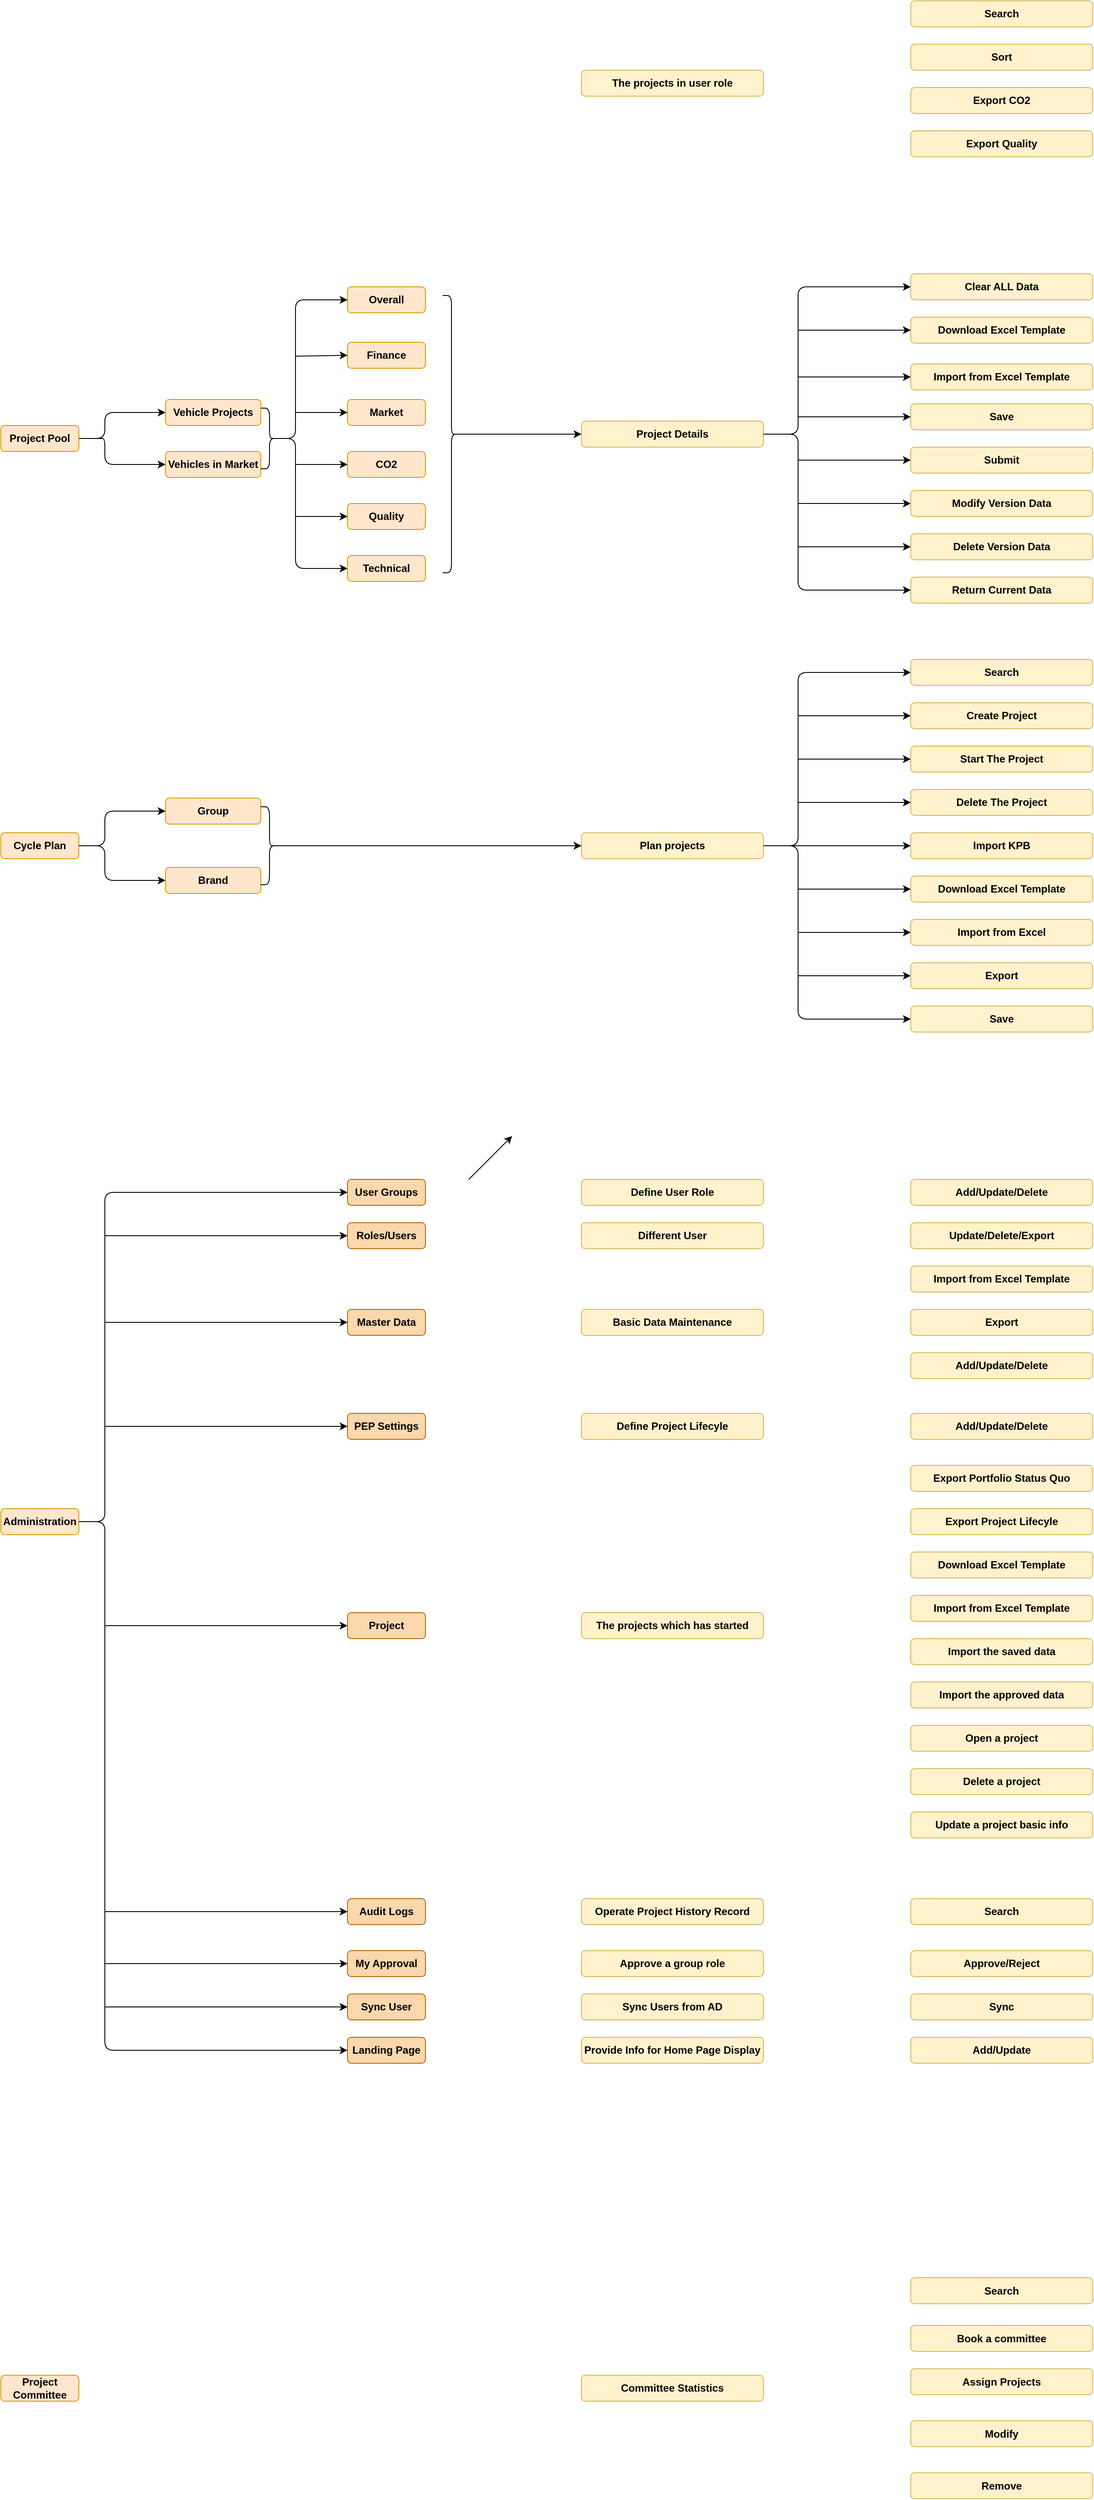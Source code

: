<mxfile version="13.6.6" type="github">
  <diagram id="n2Vf3eqKdyxLM4GQyHRS" name="Page-1">
    <mxGraphModel dx="1422" dy="741" grid="1" gridSize="10" guides="1" tooltips="1" connect="1" arrows="1" fold="1" page="1" pageScale="1" pageWidth="4681" pageHeight="3300" math="0" shadow="0">
      <root>
        <mxCell id="0" />
        <mxCell id="1" parent="0" />
        <mxCell id="k5MXxjJfHEkBRCnErAjd-1" value="Project Pool" style="rounded=1;whiteSpace=wrap;html=1;fillColor=#ffe6cc;strokeColor=#d79b00;fontStyle=1" vertex="1" parent="1">
          <mxGeometry x="40" y="820" width="90" height="30" as="geometry" />
        </mxCell>
        <mxCell id="k5MXxjJfHEkBRCnErAjd-2" value="Vehicle Projects" style="rounded=1;whiteSpace=wrap;html=1;fillColor=#ffe6cc;strokeColor=#d79b00;fontStyle=1" vertex="1" parent="1">
          <mxGeometry x="230" y="790" width="110" height="30" as="geometry" />
        </mxCell>
        <mxCell id="k5MXxjJfHEkBRCnErAjd-3" value="Vehicles in Market" style="rounded=1;whiteSpace=wrap;html=1;fillColor=#ffe6cc;strokeColor=#d79b00;fontStyle=1" vertex="1" parent="1">
          <mxGeometry x="230" y="850" width="110" height="30" as="geometry" />
        </mxCell>
        <mxCell id="k5MXxjJfHEkBRCnErAjd-5" value="Overall" style="rounded=1;whiteSpace=wrap;html=1;fillColor=#ffe6cc;strokeColor=#d79b00;fontStyle=1" vertex="1" parent="1">
          <mxGeometry x="440" y="660" width="90" height="30" as="geometry" />
        </mxCell>
        <mxCell id="k5MXxjJfHEkBRCnErAjd-6" value="CO2" style="rounded=1;whiteSpace=wrap;html=1;fillColor=#ffe6cc;strokeColor=#d79b00;fontStyle=1" vertex="1" parent="1">
          <mxGeometry x="440" y="850" width="90" height="30" as="geometry" />
        </mxCell>
        <mxCell id="k5MXxjJfHEkBRCnErAjd-7" value="Market" style="rounded=1;whiteSpace=wrap;html=1;fillColor=#ffe6cc;strokeColor=#d79b00;fontStyle=1" vertex="1" parent="1">
          <mxGeometry x="440" y="790" width="90" height="30" as="geometry" />
        </mxCell>
        <mxCell id="k5MXxjJfHEkBRCnErAjd-8" value="Finance" style="rounded=1;whiteSpace=wrap;html=1;fillColor=#ffe6cc;strokeColor=#d79b00;fontStyle=1" vertex="1" parent="1">
          <mxGeometry x="440" y="724" width="90" height="30" as="geometry" />
        </mxCell>
        <mxCell id="k5MXxjJfHEkBRCnErAjd-9" value="Quality" style="rounded=1;whiteSpace=wrap;html=1;fillColor=#ffe6cc;strokeColor=#d79b00;fontStyle=1" vertex="1" parent="1">
          <mxGeometry x="440" y="910" width="90" height="30" as="geometry" />
        </mxCell>
        <mxCell id="k5MXxjJfHEkBRCnErAjd-10" value="Technical" style="rounded=1;whiteSpace=wrap;html=1;fillColor=#ffe6cc;strokeColor=#d79b00;fontStyle=1" vertex="1" parent="1">
          <mxGeometry x="440" y="970" width="90" height="30" as="geometry" />
        </mxCell>
        <mxCell id="k5MXxjJfHEkBRCnErAjd-12" value="" style="endArrow=classic;html=1;exitX=1;exitY=0.5;exitDx=0;exitDy=0;entryX=0;entryY=0.5;entryDx=0;entryDy=0;fontStyle=1" edge="1" parent="1" source="k5MXxjJfHEkBRCnErAjd-1" target="k5MXxjJfHEkBRCnErAjd-3">
          <mxGeometry width="50" height="50" relative="1" as="geometry">
            <mxPoint x="130" y="870" as="sourcePoint" />
            <mxPoint x="180" y="820" as="targetPoint" />
            <Array as="points">
              <mxPoint x="150" y="835" />
              <mxPoint x="160" y="835" />
              <mxPoint x="160" y="865" />
            </Array>
          </mxGeometry>
        </mxCell>
        <mxCell id="k5MXxjJfHEkBRCnErAjd-13" value="" style="endArrow=classic;html=1;exitX=1;exitY=0.5;exitDx=0;exitDy=0;entryX=0;entryY=0.5;entryDx=0;entryDy=0;fontStyle=1" edge="1" parent="1" source="k5MXxjJfHEkBRCnErAjd-1" target="k5MXxjJfHEkBRCnErAjd-2">
          <mxGeometry width="50" height="50" relative="1" as="geometry">
            <mxPoint x="560" y="770" as="sourcePoint" />
            <mxPoint x="610" y="720" as="targetPoint" />
            <Array as="points">
              <mxPoint x="160" y="835" />
              <mxPoint x="160" y="805" />
            </Array>
          </mxGeometry>
        </mxCell>
        <mxCell id="k5MXxjJfHEkBRCnErAjd-14" value="" style="shape=curlyBracket;whiteSpace=wrap;html=1;rounded=1;direction=west;size=0.5;fontStyle=1" vertex="1" parent="1">
          <mxGeometry x="340" y="800" width="20" height="70" as="geometry" />
        </mxCell>
        <mxCell id="k5MXxjJfHEkBRCnErAjd-15" value="" style="endArrow=classic;html=1;exitX=0.1;exitY=0.5;exitDx=0;exitDy=0;exitPerimeter=0;entryX=0;entryY=0.5;entryDx=0;entryDy=0;fontStyle=1" edge="1" parent="1" source="k5MXxjJfHEkBRCnErAjd-14" target="k5MXxjJfHEkBRCnErAjd-5">
          <mxGeometry width="50" height="50" relative="1" as="geometry">
            <mxPoint x="560" y="770" as="sourcePoint" />
            <mxPoint x="610" y="720" as="targetPoint" />
            <Array as="points">
              <mxPoint x="380" y="835" />
              <mxPoint x="380" y="675" />
            </Array>
          </mxGeometry>
        </mxCell>
        <mxCell id="k5MXxjJfHEkBRCnErAjd-16" value="" style="endArrow=classic;html=1;exitX=0.1;exitY=0.5;exitDx=0;exitDy=0;exitPerimeter=0;entryX=0;entryY=0.5;entryDx=0;entryDy=0;fontStyle=1" edge="1" parent="1" source="k5MXxjJfHEkBRCnErAjd-14" target="k5MXxjJfHEkBRCnErAjd-10">
          <mxGeometry width="50" height="50" relative="1" as="geometry">
            <mxPoint x="560" y="770" as="sourcePoint" />
            <mxPoint x="610" y="720" as="targetPoint" />
            <Array as="points">
              <mxPoint x="380" y="835" />
              <mxPoint x="380" y="985" />
            </Array>
          </mxGeometry>
        </mxCell>
        <mxCell id="k5MXxjJfHEkBRCnErAjd-17" value="" style="endArrow=classic;html=1;entryX=0;entryY=0.5;entryDx=0;entryDy=0;fontStyle=1" edge="1" parent="1" target="k5MXxjJfHEkBRCnErAjd-8">
          <mxGeometry width="50" height="50" relative="1" as="geometry">
            <mxPoint x="380" y="740" as="sourcePoint" />
            <mxPoint x="610" y="720" as="targetPoint" />
          </mxGeometry>
        </mxCell>
        <mxCell id="k5MXxjJfHEkBRCnErAjd-18" value="" style="endArrow=classic;html=1;entryX=0;entryY=0.5;entryDx=0;entryDy=0;fontStyle=1" edge="1" parent="1" target="k5MXxjJfHEkBRCnErAjd-7">
          <mxGeometry width="50" height="50" relative="1" as="geometry">
            <mxPoint x="380" y="805" as="sourcePoint" />
            <mxPoint x="610" y="720" as="targetPoint" />
          </mxGeometry>
        </mxCell>
        <mxCell id="k5MXxjJfHEkBRCnErAjd-19" value="" style="endArrow=classic;html=1;entryX=0;entryY=0.5;entryDx=0;entryDy=0;fontStyle=1" edge="1" parent="1" target="k5MXxjJfHEkBRCnErAjd-6">
          <mxGeometry width="50" height="50" relative="1" as="geometry">
            <mxPoint x="380" y="865" as="sourcePoint" />
            <mxPoint x="610" y="720" as="targetPoint" />
          </mxGeometry>
        </mxCell>
        <mxCell id="k5MXxjJfHEkBRCnErAjd-20" value="" style="endArrow=classic;html=1;entryX=0;entryY=0.5;entryDx=0;entryDy=0;fontStyle=1" edge="1" parent="1" target="k5MXxjJfHEkBRCnErAjd-9">
          <mxGeometry width="50" height="50" relative="1" as="geometry">
            <mxPoint x="380" y="925" as="sourcePoint" />
            <mxPoint x="610" y="720" as="targetPoint" />
          </mxGeometry>
        </mxCell>
        <mxCell id="k5MXxjJfHEkBRCnErAjd-21" value="" style="shape=curlyBracket;whiteSpace=wrap;html=1;rounded=1;direction=west;size=0.5;fontStyle=1" vertex="1" parent="1">
          <mxGeometry x="550" y="670" width="20" height="320" as="geometry" />
        </mxCell>
        <mxCell id="k5MXxjJfHEkBRCnErAjd-25" value="User Groups" style="rounded=1;whiteSpace=wrap;html=1;fillColor=#fad7ac;strokeColor=#b46504;fontStyle=1" vertex="1" parent="1">
          <mxGeometry x="440" y="1690" width="90" height="30" as="geometry" />
        </mxCell>
        <mxCell id="k5MXxjJfHEkBRCnErAjd-26" value="Roles/Users" style="rounded=1;whiteSpace=wrap;html=1;fillColor=#fad7ac;strokeColor=#b46504;fontStyle=1" vertex="1" parent="1">
          <mxGeometry x="440" y="1740" width="90" height="30" as="geometry" />
        </mxCell>
        <mxCell id="k5MXxjJfHEkBRCnErAjd-27" value="Master Data " style="rounded=1;whiteSpace=wrap;html=1;fillColor=#fad7ac;strokeColor=#b46504;fontStyle=1" vertex="1" parent="1">
          <mxGeometry x="440" y="1840" width="90" height="30" as="geometry" />
        </mxCell>
        <mxCell id="k5MXxjJfHEkBRCnErAjd-28" value="PEP Settings" style="rounded=1;whiteSpace=wrap;html=1;fillColor=#fad7ac;strokeColor=#b46504;fontStyle=1" vertex="1" parent="1">
          <mxGeometry x="440" y="1960" width="90" height="30" as="geometry" />
        </mxCell>
        <mxCell id="k5MXxjJfHEkBRCnErAjd-29" value="My Approval" style="rounded=1;whiteSpace=wrap;html=1;fillColor=#fad7ac;strokeColor=#b46504;fontStyle=1" vertex="1" parent="1">
          <mxGeometry x="440" y="2580" width="90" height="30" as="geometry" />
        </mxCell>
        <mxCell id="k5MXxjJfHEkBRCnErAjd-31" value="Audit Logs" style="rounded=1;whiteSpace=wrap;html=1;fillColor=#fad7ac;strokeColor=#b46504;fontStyle=1" vertex="1" parent="1">
          <mxGeometry x="440" y="2520" width="90" height="30" as="geometry" />
        </mxCell>
        <mxCell id="k5MXxjJfHEkBRCnErAjd-32" value="Sync User" style="rounded=1;whiteSpace=wrap;html=1;fillColor=#fad7ac;strokeColor=#b46504;fontStyle=1" vertex="1" parent="1">
          <mxGeometry x="440" y="2630" width="90" height="30" as="geometry" />
        </mxCell>
        <mxCell id="k5MXxjJfHEkBRCnErAjd-33" value="Landing Page" style="rounded=1;whiteSpace=wrap;html=1;fillColor=#fad7ac;strokeColor=#b46504;fontStyle=1" vertex="1" parent="1">
          <mxGeometry x="440" y="2680" width="90" height="30" as="geometry" />
        </mxCell>
        <mxCell id="k5MXxjJfHEkBRCnErAjd-43" value="Administration" style="rounded=1;whiteSpace=wrap;html=1;fillColor=#ffe6cc;strokeColor=#d79b00;fontStyle=1" vertex="1" parent="1">
          <mxGeometry x="40" y="2070" width="90" height="30" as="geometry" />
        </mxCell>
        <mxCell id="k5MXxjJfHEkBRCnErAjd-44" value="Cycle Plan" style="rounded=1;whiteSpace=wrap;html=1;fillColor=#ffe6cc;strokeColor=#d79b00;fontStyle=1" vertex="1" parent="1">
          <mxGeometry x="40" y="1290" width="90" height="30" as="geometry" />
        </mxCell>
        <mxCell id="k5MXxjJfHEkBRCnErAjd-45" value="Group" style="rounded=1;whiteSpace=wrap;html=1;fillColor=#ffe6cc;strokeColor=#d79b00;fontStyle=1" vertex="1" parent="1">
          <mxGeometry x="230" y="1250" width="110" height="30" as="geometry" />
        </mxCell>
        <mxCell id="k5MXxjJfHEkBRCnErAjd-46" value="Brand" style="rounded=1;whiteSpace=wrap;html=1;fillColor=#ffe6cc;strokeColor=#d79b00;fontStyle=1" vertex="1" parent="1">
          <mxGeometry x="230" y="1330" width="110" height="30" as="geometry" />
        </mxCell>
        <mxCell id="k5MXxjJfHEkBRCnErAjd-48" value="" style="endArrow=classic;html=1;exitX=1;exitY=0.5;exitDx=0;exitDy=0;entryX=0;entryY=0.5;entryDx=0;entryDy=0;" edge="1" parent="1" source="k5MXxjJfHEkBRCnErAjd-44" target="k5MXxjJfHEkBRCnErAjd-45">
          <mxGeometry width="50" height="50" relative="1" as="geometry">
            <mxPoint x="560" y="1310" as="sourcePoint" />
            <mxPoint x="610" y="1260" as="targetPoint" />
            <Array as="points">
              <mxPoint x="160" y="1305" />
              <mxPoint x="160" y="1265" />
            </Array>
          </mxGeometry>
        </mxCell>
        <mxCell id="k5MXxjJfHEkBRCnErAjd-49" value="" style="endArrow=classic;html=1;exitX=1;exitY=0.5;exitDx=0;exitDy=0;entryX=0;entryY=0.5;entryDx=0;entryDy=0;" edge="1" parent="1" source="k5MXxjJfHEkBRCnErAjd-44" target="k5MXxjJfHEkBRCnErAjd-46">
          <mxGeometry width="50" height="50" relative="1" as="geometry">
            <mxPoint x="560" y="1310" as="sourcePoint" />
            <mxPoint x="610" y="1260" as="targetPoint" />
            <Array as="points">
              <mxPoint x="160" y="1305" />
              <mxPoint x="160" y="1345" />
            </Array>
          </mxGeometry>
        </mxCell>
        <mxCell id="k5MXxjJfHEkBRCnErAjd-50" value="" style="shape=curlyBracket;whiteSpace=wrap;html=1;rounded=1;direction=west;size=0.5;fontStyle=1" vertex="1" parent="1">
          <mxGeometry x="340" y="1260" width="20" height="90" as="geometry" />
        </mxCell>
        <mxCell id="k5MXxjJfHEkBRCnErAjd-53" value="Clear ALL Data" style="rounded=1;whiteSpace=wrap;html=1;fillColor=#fff2cc;strokeColor=#d6b656;fontStyle=1" vertex="1" parent="1">
          <mxGeometry x="1090" y="645" width="210" height="30" as="geometry" />
        </mxCell>
        <mxCell id="k5MXxjJfHEkBRCnErAjd-54" value="Download Excel Template" style="rounded=1;whiteSpace=wrap;html=1;fillColor=#fff2cc;strokeColor=#d6b656;fontStyle=1" vertex="1" parent="1">
          <mxGeometry x="1090" y="695" width="210" height="30" as="geometry" />
        </mxCell>
        <mxCell id="k5MXxjJfHEkBRCnErAjd-55" value="Import from Excel Template" style="rounded=1;whiteSpace=wrap;html=1;fillColor=#fff2cc;strokeColor=#d6b656;fontStyle=1" vertex="1" parent="1">
          <mxGeometry x="1090" y="749" width="210" height="30" as="geometry" />
        </mxCell>
        <mxCell id="k5MXxjJfHEkBRCnErAjd-56" value="Save" style="rounded=1;whiteSpace=wrap;html=1;fillColor=#fff2cc;strokeColor=#d6b656;fontStyle=1" vertex="1" parent="1">
          <mxGeometry x="1090" y="795" width="210" height="30" as="geometry" />
        </mxCell>
        <mxCell id="k5MXxjJfHEkBRCnErAjd-57" value="Submit" style="rounded=1;whiteSpace=wrap;html=1;fillColor=#fff2cc;strokeColor=#d6b656;fontStyle=1" vertex="1" parent="1">
          <mxGeometry x="1090" y="845" width="210" height="30" as="geometry" />
        </mxCell>
        <mxCell id="k5MXxjJfHEkBRCnErAjd-58" value="Modify Version Data" style="rounded=1;whiteSpace=wrap;html=1;fillColor=#fff2cc;strokeColor=#d6b656;fontStyle=1" vertex="1" parent="1">
          <mxGeometry x="1090" y="895" width="210" height="30" as="geometry" />
        </mxCell>
        <mxCell id="k5MXxjJfHEkBRCnErAjd-59" value="Delete Version Data" style="rounded=1;whiteSpace=wrap;html=1;fillColor=#fff2cc;strokeColor=#d6b656;fontStyle=1" vertex="1" parent="1">
          <mxGeometry x="1090" y="945" width="210" height="30" as="geometry" />
        </mxCell>
        <mxCell id="k5MXxjJfHEkBRCnErAjd-61" value="Return Current Data" style="rounded=1;whiteSpace=wrap;html=1;fillColor=#fff2cc;strokeColor=#d6b656;fontStyle=1" vertex="1" parent="1">
          <mxGeometry x="1090" y="995" width="210" height="30" as="geometry" />
        </mxCell>
        <mxCell id="k5MXxjJfHEkBRCnErAjd-62" value="Search" style="rounded=1;whiteSpace=wrap;html=1;fillColor=#fff2cc;strokeColor=#d6b656;fontStyle=1" vertex="1" parent="1">
          <mxGeometry x="1090" y="1090" width="210" height="30" as="geometry" />
        </mxCell>
        <mxCell id="k5MXxjJfHEkBRCnErAjd-63" value="Create Project" style="rounded=1;whiteSpace=wrap;html=1;fillColor=#fff2cc;strokeColor=#d6b656;fontStyle=1" vertex="1" parent="1">
          <mxGeometry x="1090" y="1140" width="210" height="30" as="geometry" />
        </mxCell>
        <mxCell id="k5MXxjJfHEkBRCnErAjd-64" value="Start The Project" style="rounded=1;whiteSpace=wrap;html=1;fillColor=#fff2cc;strokeColor=#d6b656;fontStyle=1" vertex="1" parent="1">
          <mxGeometry x="1090" y="1190" width="210" height="30" as="geometry" />
        </mxCell>
        <mxCell id="k5MXxjJfHEkBRCnErAjd-65" value="Delete The Project" style="rounded=1;whiteSpace=wrap;html=1;fillColor=#fff2cc;strokeColor=#d6b656;fontStyle=1" vertex="1" parent="1">
          <mxGeometry x="1090" y="1240" width="210" height="30" as="geometry" />
        </mxCell>
        <mxCell id="k5MXxjJfHEkBRCnErAjd-66" value="Import KPB" style="rounded=1;whiteSpace=wrap;html=1;fillColor=#fff2cc;strokeColor=#d6b656;fontStyle=1" vertex="1" parent="1">
          <mxGeometry x="1090" y="1290" width="210" height="30" as="geometry" />
        </mxCell>
        <mxCell id="k5MXxjJfHEkBRCnErAjd-67" value="Download Excel Template" style="rounded=1;whiteSpace=wrap;html=1;fillColor=#fff2cc;strokeColor=#d6b656;fontStyle=1" vertex="1" parent="1">
          <mxGeometry x="1090" y="1340" width="210" height="30" as="geometry" />
        </mxCell>
        <mxCell id="k5MXxjJfHEkBRCnErAjd-68" value="Import from Excel" style="rounded=1;whiteSpace=wrap;html=1;fillColor=#fff2cc;strokeColor=#d6b656;fontStyle=1" vertex="1" parent="1">
          <mxGeometry x="1090" y="1390" width="210" height="30" as="geometry" />
        </mxCell>
        <mxCell id="k5MXxjJfHEkBRCnErAjd-69" value="Export" style="rounded=1;whiteSpace=wrap;html=1;fillColor=#fff2cc;strokeColor=#d6b656;fontStyle=1" vertex="1" parent="1">
          <mxGeometry x="1090" y="1440" width="210" height="30" as="geometry" />
        </mxCell>
        <mxCell id="k5MXxjJfHEkBRCnErAjd-70" value="Save" style="rounded=1;whiteSpace=wrap;html=1;fillColor=#fff2cc;strokeColor=#d6b656;fontStyle=1" vertex="1" parent="1">
          <mxGeometry x="1090" y="1490" width="210" height="30" as="geometry" />
        </mxCell>
        <mxCell id="k5MXxjJfHEkBRCnErAjd-71" value="Project Committee" style="rounded=1;whiteSpace=wrap;html=1;fillColor=#ffe6cc;strokeColor=#d79b00;fontStyle=1" vertex="1" parent="1">
          <mxGeometry x="40" y="3070" width="90" height="30" as="geometry" />
        </mxCell>
        <mxCell id="k5MXxjJfHEkBRCnErAjd-72" value="Committee Statistics" style="rounded=1;whiteSpace=wrap;html=1;fillColor=#fff2cc;strokeColor=#d6b656;fontStyle=1" vertex="1" parent="1">
          <mxGeometry x="710" y="3070" width="210" height="30" as="geometry" />
        </mxCell>
        <mxCell id="k5MXxjJfHEkBRCnErAjd-74" value="Search" style="rounded=1;whiteSpace=wrap;html=1;fillColor=#fff2cc;strokeColor=#d6b656;fontStyle=1" vertex="1" parent="1">
          <mxGeometry x="1090" y="330" width="210" height="30" as="geometry" />
        </mxCell>
        <mxCell id="k5MXxjJfHEkBRCnErAjd-75" value="Sort" style="rounded=1;whiteSpace=wrap;html=1;fillColor=#fff2cc;strokeColor=#d6b656;fontStyle=1" vertex="1" parent="1">
          <mxGeometry x="1090" y="380" width="210" height="30" as="geometry" />
        </mxCell>
        <mxCell id="k5MXxjJfHEkBRCnErAjd-76" value="Export CO2" style="rounded=1;whiteSpace=wrap;html=1;fillColor=#fff2cc;strokeColor=#d6b656;fontStyle=1" vertex="1" parent="1">
          <mxGeometry x="1090" y="430" width="210" height="30" as="geometry" />
        </mxCell>
        <mxCell id="k5MXxjJfHEkBRCnErAjd-77" value="Export Quality" style="rounded=1;whiteSpace=wrap;html=1;fillColor=#fff2cc;strokeColor=#d6b656;fontStyle=1" vertex="1" parent="1">
          <mxGeometry x="1090" y="480" width="210" height="30" as="geometry" />
        </mxCell>
        <mxCell id="k5MXxjJfHEkBRCnErAjd-78" value="Export Portfolio Status Quo" style="rounded=1;whiteSpace=wrap;html=1;fillColor=#fff2cc;strokeColor=#d6b656;fontStyle=1" vertex="1" parent="1">
          <mxGeometry x="1090" y="2020" width="210" height="30" as="geometry" />
        </mxCell>
        <mxCell id="k5MXxjJfHEkBRCnErAjd-79" value="Export Project Lifecyle" style="rounded=1;whiteSpace=wrap;html=1;fillColor=#fff2cc;strokeColor=#d6b656;fontStyle=1" vertex="1" parent="1">
          <mxGeometry x="1090" y="2070" width="210" height="30" as="geometry" />
        </mxCell>
        <mxCell id="k5MXxjJfHEkBRCnErAjd-80" value="Download Excel Template" style="rounded=1;whiteSpace=wrap;html=1;fillColor=#fff2cc;strokeColor=#d6b656;fontStyle=1" vertex="1" parent="1">
          <mxGeometry x="1090" y="2120" width="210" height="30" as="geometry" />
        </mxCell>
        <mxCell id="k5MXxjJfHEkBRCnErAjd-81" value="Import from Excel Template" style="rounded=1;whiteSpace=wrap;html=1;fillColor=#fff2cc;strokeColor=#d6b656;fontStyle=1" vertex="1" parent="1">
          <mxGeometry x="1090" y="2170" width="210" height="30" as="geometry" />
        </mxCell>
        <mxCell id="k5MXxjJfHEkBRCnErAjd-82" value="Import the saved data" style="rounded=1;whiteSpace=wrap;html=1;fillColor=#fff2cc;strokeColor=#d6b656;fontStyle=1" vertex="1" parent="1">
          <mxGeometry x="1090" y="2220" width="210" height="30" as="geometry" />
        </mxCell>
        <mxCell id="k5MXxjJfHEkBRCnErAjd-83" value="Import the approved data" style="rounded=1;whiteSpace=wrap;html=1;fillColor=#fff2cc;strokeColor=#d6b656;fontStyle=1" vertex="1" parent="1">
          <mxGeometry x="1090" y="2270" width="210" height="30" as="geometry" />
        </mxCell>
        <mxCell id="k5MXxjJfHEkBRCnErAjd-84" value="Open a project" style="rounded=1;whiteSpace=wrap;html=1;fillColor=#fff2cc;strokeColor=#d6b656;fontStyle=1" vertex="1" parent="1">
          <mxGeometry x="1090" y="2320" width="210" height="30" as="geometry" />
        </mxCell>
        <mxCell id="k5MXxjJfHEkBRCnErAjd-85" value="Delete a project" style="rounded=1;whiteSpace=wrap;html=1;fillColor=#fff2cc;strokeColor=#d6b656;fontStyle=1" vertex="1" parent="1">
          <mxGeometry x="1090" y="2370" width="210" height="30" as="geometry" />
        </mxCell>
        <mxCell id="k5MXxjJfHEkBRCnErAjd-86" value="Update a project basic info" style="rounded=1;whiteSpace=wrap;html=1;fillColor=#fff2cc;strokeColor=#d6b656;fontStyle=1" vertex="1" parent="1">
          <mxGeometry x="1090" y="2420" width="210" height="30" as="geometry" />
        </mxCell>
        <mxCell id="k5MXxjJfHEkBRCnErAjd-87" value="Add/Update/Delete" style="rounded=1;whiteSpace=wrap;html=1;fillColor=#fff2cc;strokeColor=#d6b656;fontStyle=1" vertex="1" parent="1">
          <mxGeometry x="1090" y="1690" width="210" height="30" as="geometry" />
        </mxCell>
        <mxCell id="k5MXxjJfHEkBRCnErAjd-90" value="Update/Delete/Export" style="rounded=1;whiteSpace=wrap;html=1;fillColor=#fff2cc;strokeColor=#d6b656;fontStyle=1" vertex="1" parent="1">
          <mxGeometry x="1090" y="1740" width="210" height="30" as="geometry" />
        </mxCell>
        <mxCell id="k5MXxjJfHEkBRCnErAjd-92" value="Import from Excel Template" style="rounded=1;whiteSpace=wrap;html=1;fillColor=#fff2cc;strokeColor=#d6b656;fontStyle=1" vertex="1" parent="1">
          <mxGeometry x="1090" y="1790" width="210" height="30" as="geometry" />
        </mxCell>
        <mxCell id="k5MXxjJfHEkBRCnErAjd-93" value="Add/Update/Delete" style="rounded=1;whiteSpace=wrap;html=1;fillColor=#fff2cc;strokeColor=#d6b656;fontStyle=1" vertex="1" parent="1">
          <mxGeometry x="1090" y="1890" width="210" height="30" as="geometry" />
        </mxCell>
        <mxCell id="k5MXxjJfHEkBRCnErAjd-94" value="Export" style="rounded=1;whiteSpace=wrap;html=1;fillColor=#fff2cc;strokeColor=#d6b656;fontStyle=1" vertex="1" parent="1">
          <mxGeometry x="1090" y="1840" width="210" height="30" as="geometry" />
        </mxCell>
        <mxCell id="k5MXxjJfHEkBRCnErAjd-95" value="Add/Update/Delete" style="rounded=1;whiteSpace=wrap;html=1;fillColor=#fff2cc;strokeColor=#d6b656;fontStyle=1" vertex="1" parent="1">
          <mxGeometry x="1090" y="1960" width="210" height="30" as="geometry" />
        </mxCell>
        <mxCell id="k5MXxjJfHEkBRCnErAjd-97" value="Define User Role" style="rounded=1;whiteSpace=wrap;html=1;fillColor=#fff2cc;strokeColor=#d6b656;fontStyle=1" vertex="1" parent="1">
          <mxGeometry x="710" y="1690" width="210" height="30" as="geometry" />
        </mxCell>
        <mxCell id="k5MXxjJfHEkBRCnErAjd-98" value="Different User" style="rounded=1;whiteSpace=wrap;html=1;fillColor=#fff2cc;strokeColor=#d6b656;fontStyle=1" vertex="1" parent="1">
          <mxGeometry x="710" y="1740" width="210" height="30" as="geometry" />
        </mxCell>
        <mxCell id="k5MXxjJfHEkBRCnErAjd-99" value="Basic Data Maintenance" style="rounded=1;whiteSpace=wrap;html=1;fillColor=#fff2cc;strokeColor=#d6b656;fontStyle=1" vertex="1" parent="1">
          <mxGeometry x="710" y="1840" width="210" height="30" as="geometry" />
        </mxCell>
        <mxCell id="k5MXxjJfHEkBRCnErAjd-100" value="Define Project Lifecyle" style="rounded=1;whiteSpace=wrap;html=1;fillColor=#fff2cc;strokeColor=#d6b656;fontStyle=1" vertex="1" parent="1">
          <mxGeometry x="710" y="1960" width="210" height="30" as="geometry" />
        </mxCell>
        <mxCell id="k5MXxjJfHEkBRCnErAjd-101" value="Operate Project History Record" style="rounded=1;whiteSpace=wrap;html=1;fillColor=#fff2cc;strokeColor=#d6b656;fontStyle=1" vertex="1" parent="1">
          <mxGeometry x="710" y="2520" width="210" height="30" as="geometry" />
        </mxCell>
        <mxCell id="k5MXxjJfHEkBRCnErAjd-102" value="Approve a group role" style="rounded=1;whiteSpace=wrap;html=1;fillColor=#fff2cc;strokeColor=#d6b656;fontStyle=1" vertex="1" parent="1">
          <mxGeometry x="710" y="2580" width="210" height="30" as="geometry" />
        </mxCell>
        <mxCell id="k5MXxjJfHEkBRCnErAjd-103" value="Sync Users from AD" style="rounded=1;whiteSpace=wrap;html=1;fillColor=#fff2cc;strokeColor=#d6b656;fontStyle=1" vertex="1" parent="1">
          <mxGeometry x="710" y="2630" width="210" height="30" as="geometry" />
        </mxCell>
        <mxCell id="k5MXxjJfHEkBRCnErAjd-104" value="Provide Info for Home Page Display" style="rounded=1;whiteSpace=wrap;html=1;fillColor=#fff2cc;strokeColor=#d6b656;fontStyle=1" vertex="1" parent="1">
          <mxGeometry x="710" y="2680" width="210" height="30" as="geometry" />
        </mxCell>
        <mxCell id="k5MXxjJfHEkBRCnErAjd-106" value="Project" style="rounded=1;whiteSpace=wrap;html=1;fillColor=#fad7ac;strokeColor=#b46504;fontStyle=1" vertex="1" parent="1">
          <mxGeometry x="440" y="2190" width="90" height="30" as="geometry" />
        </mxCell>
        <mxCell id="k5MXxjJfHEkBRCnErAjd-107" value="Project Details" style="rounded=1;whiteSpace=wrap;html=1;fillColor=#fff2cc;strokeColor=#d6b656;fontStyle=1" vertex="1" parent="1">
          <mxGeometry x="710" y="815" width="210" height="30" as="geometry" />
        </mxCell>
        <mxCell id="k5MXxjJfHEkBRCnErAjd-108" value="Plan projects" style="rounded=1;whiteSpace=wrap;html=1;fillColor=#fff2cc;strokeColor=#d6b656;fontStyle=1" vertex="1" parent="1">
          <mxGeometry x="710" y="1290" width="210" height="30" as="geometry" />
        </mxCell>
        <mxCell id="k5MXxjJfHEkBRCnErAjd-109" value="The projects which has started" style="rounded=1;whiteSpace=wrap;html=1;fillColor=#fff2cc;strokeColor=#d6b656;fontStyle=1" vertex="1" parent="1">
          <mxGeometry x="710" y="2190" width="210" height="30" as="geometry" />
        </mxCell>
        <mxCell id="k5MXxjJfHEkBRCnErAjd-110" value="The projects in user role" style="rounded=1;whiteSpace=wrap;html=1;fillColor=#fff2cc;strokeColor=#d6b656;fontStyle=1" vertex="1" parent="1">
          <mxGeometry x="710" y="410" width="210" height="30" as="geometry" />
        </mxCell>
        <mxCell id="k5MXxjJfHEkBRCnErAjd-111" value="Book a committee" style="rounded=1;whiteSpace=wrap;html=1;fillColor=#fff2cc;strokeColor=#d6b656;fontStyle=1" vertex="1" parent="1">
          <mxGeometry x="1090" y="3012.5" width="210" height="30" as="geometry" />
        </mxCell>
        <mxCell id="k5MXxjJfHEkBRCnErAjd-112" value="Assign Projects" style="rounded=1;whiteSpace=wrap;html=1;fillColor=#fff2cc;strokeColor=#d6b656;fontStyle=1" vertex="1" parent="1">
          <mxGeometry x="1090" y="3062.5" width="210" height="30" as="geometry" />
        </mxCell>
        <mxCell id="k5MXxjJfHEkBRCnErAjd-113" value="Modify" style="rounded=1;whiteSpace=wrap;html=1;fillColor=#fff2cc;strokeColor=#d6b656;fontStyle=1" vertex="1" parent="1">
          <mxGeometry x="1090" y="3122.5" width="210" height="30" as="geometry" />
        </mxCell>
        <mxCell id="k5MXxjJfHEkBRCnErAjd-114" value="Remove" style="rounded=1;whiteSpace=wrap;html=1;fillColor=#fff2cc;strokeColor=#d6b656;fontStyle=1" vertex="1" parent="1">
          <mxGeometry x="1090" y="3182.5" width="210" height="30" as="geometry" />
        </mxCell>
        <mxCell id="k5MXxjJfHEkBRCnErAjd-115" value="Search" style="rounded=1;whiteSpace=wrap;html=1;fillColor=#fff2cc;strokeColor=#d6b656;fontStyle=1" vertex="1" parent="1">
          <mxGeometry x="1090" y="2957.5" width="210" height="30" as="geometry" />
        </mxCell>
        <mxCell id="k5MXxjJfHEkBRCnErAjd-116" value="Add/Update" style="rounded=1;whiteSpace=wrap;html=1;fillColor=#fff2cc;strokeColor=#d6b656;fontStyle=1" vertex="1" parent="1">
          <mxGeometry x="1090" y="2680" width="210" height="30" as="geometry" />
        </mxCell>
        <mxCell id="k5MXxjJfHEkBRCnErAjd-117" value="Sync" style="rounded=1;whiteSpace=wrap;html=1;fillColor=#fff2cc;strokeColor=#d6b656;fontStyle=1" vertex="1" parent="1">
          <mxGeometry x="1090" y="2630" width="210" height="30" as="geometry" />
        </mxCell>
        <mxCell id="k5MXxjJfHEkBRCnErAjd-118" value="Approve/Reject" style="rounded=1;whiteSpace=wrap;html=1;fillColor=#fff2cc;strokeColor=#d6b656;fontStyle=1" vertex="1" parent="1">
          <mxGeometry x="1090" y="2580" width="210" height="30" as="geometry" />
        </mxCell>
        <mxCell id="k5MXxjJfHEkBRCnErAjd-119" value="Search" style="rounded=1;whiteSpace=wrap;html=1;fillColor=#fff2cc;strokeColor=#d6b656;fontStyle=1" vertex="1" parent="1">
          <mxGeometry x="1090" y="2520" width="210" height="30" as="geometry" />
        </mxCell>
        <mxCell id="k5MXxjJfHEkBRCnErAjd-120" value="" style="endArrow=classic;html=1;exitX=0.1;exitY=0.5;exitDx=0;exitDy=0;exitPerimeter=0;entryX=0;entryY=0.5;entryDx=0;entryDy=0;" edge="1" parent="1" source="k5MXxjJfHEkBRCnErAjd-21" target="k5MXxjJfHEkBRCnErAjd-107">
          <mxGeometry width="50" height="50" relative="1" as="geometry">
            <mxPoint x="770" y="680" as="sourcePoint" />
            <mxPoint x="820" y="630" as="targetPoint" />
          </mxGeometry>
        </mxCell>
        <mxCell id="k5MXxjJfHEkBRCnErAjd-121" value="" style="endArrow=classic;html=1;exitX=1;exitY=0.5;exitDx=0;exitDy=0;entryX=0;entryY=0.5;entryDx=0;entryDy=0;" edge="1" parent="1" source="k5MXxjJfHEkBRCnErAjd-107" target="k5MXxjJfHEkBRCnErAjd-53">
          <mxGeometry width="50" height="50" relative="1" as="geometry">
            <mxPoint x="870" y="770" as="sourcePoint" />
            <mxPoint x="920" y="720" as="targetPoint" />
            <Array as="points">
              <mxPoint x="960" y="830" />
              <mxPoint x="960" y="660" />
            </Array>
          </mxGeometry>
        </mxCell>
        <mxCell id="k5MXxjJfHEkBRCnErAjd-122" value="" style="endArrow=classic;html=1;exitX=1;exitY=0.5;exitDx=0;exitDy=0;entryX=0;entryY=0.5;entryDx=0;entryDy=0;" edge="1" parent="1" source="k5MXxjJfHEkBRCnErAjd-107" target="k5MXxjJfHEkBRCnErAjd-61">
          <mxGeometry width="50" height="50" relative="1" as="geometry">
            <mxPoint x="770" y="920" as="sourcePoint" />
            <mxPoint x="820" y="870" as="targetPoint" />
            <Array as="points">
              <mxPoint x="960" y="830" />
              <mxPoint x="960" y="1010" />
            </Array>
          </mxGeometry>
        </mxCell>
        <mxCell id="k5MXxjJfHEkBRCnErAjd-123" value="" style="endArrow=classic;html=1;entryX=0;entryY=0.5;entryDx=0;entryDy=0;" edge="1" parent="1" target="k5MXxjJfHEkBRCnErAjd-54">
          <mxGeometry width="50" height="50" relative="1" as="geometry">
            <mxPoint x="960" y="710" as="sourcePoint" />
            <mxPoint x="970" y="650" as="targetPoint" />
          </mxGeometry>
        </mxCell>
        <mxCell id="k5MXxjJfHEkBRCnErAjd-124" value="" style="endArrow=classic;html=1;entryX=0;entryY=0.5;entryDx=0;entryDy=0;" edge="1" parent="1" target="k5MXxjJfHEkBRCnErAjd-55">
          <mxGeometry width="50" height="50" relative="1" as="geometry">
            <mxPoint x="960" y="764" as="sourcePoint" />
            <mxPoint x="850" y="690" as="targetPoint" />
          </mxGeometry>
        </mxCell>
        <mxCell id="k5MXxjJfHEkBRCnErAjd-125" value="" style="endArrow=classic;html=1;entryX=0;entryY=0.5;entryDx=0;entryDy=0;" edge="1" parent="1" target="k5MXxjJfHEkBRCnErAjd-56">
          <mxGeometry width="50" height="50" relative="1" as="geometry">
            <mxPoint x="960" y="810" as="sourcePoint" />
            <mxPoint x="1070" y="890" as="targetPoint" />
          </mxGeometry>
        </mxCell>
        <mxCell id="k5MXxjJfHEkBRCnErAjd-126" value="" style="endArrow=classic;html=1;entryX=0;entryY=0.5;entryDx=0;entryDy=0;" edge="1" parent="1" target="k5MXxjJfHEkBRCnErAjd-57">
          <mxGeometry width="50" height="50" relative="1" as="geometry">
            <mxPoint x="960" y="860" as="sourcePoint" />
            <mxPoint x="1080" y="890" as="targetPoint" />
          </mxGeometry>
        </mxCell>
        <mxCell id="k5MXxjJfHEkBRCnErAjd-127" value="" style="endArrow=classic;html=1;" edge="1" parent="1" target="k5MXxjJfHEkBRCnErAjd-58">
          <mxGeometry width="50" height="50" relative="1" as="geometry">
            <mxPoint x="960" y="910" as="sourcePoint" />
            <mxPoint x="1070" y="940" as="targetPoint" />
          </mxGeometry>
        </mxCell>
        <mxCell id="k5MXxjJfHEkBRCnErAjd-128" value="" style="endArrow=classic;html=1;entryX=0;entryY=0.5;entryDx=0;entryDy=0;" edge="1" parent="1" target="k5MXxjJfHEkBRCnErAjd-59">
          <mxGeometry width="50" height="50" relative="1" as="geometry">
            <mxPoint x="960" y="960" as="sourcePoint" />
            <mxPoint x="1060" y="960" as="targetPoint" />
          </mxGeometry>
        </mxCell>
        <mxCell id="k5MXxjJfHEkBRCnErAjd-129" value="" style="endArrow=classic;html=1;exitX=0.1;exitY=0.5;exitDx=0;exitDy=0;exitPerimeter=0;entryX=0;entryY=0.5;entryDx=0;entryDy=0;" edge="1" parent="1" source="k5MXxjJfHEkBRCnErAjd-50" target="k5MXxjJfHEkBRCnErAjd-108">
          <mxGeometry width="50" height="50" relative="1" as="geometry">
            <mxPoint x="590" y="1210" as="sourcePoint" />
            <mxPoint x="640" y="1160" as="targetPoint" />
          </mxGeometry>
        </mxCell>
        <mxCell id="k5MXxjJfHEkBRCnErAjd-130" value="" style="endArrow=classic;html=1;exitX=1;exitY=0.5;exitDx=0;exitDy=0;entryX=0;entryY=0.5;entryDx=0;entryDy=0;" edge="1" parent="1" source="k5MXxjJfHEkBRCnErAjd-108" target="k5MXxjJfHEkBRCnErAjd-62">
          <mxGeometry width="50" height="50" relative="1" as="geometry">
            <mxPoint x="960" y="1230" as="sourcePoint" />
            <mxPoint x="1010" y="1180" as="targetPoint" />
            <Array as="points">
              <mxPoint x="960" y="1305" />
              <mxPoint x="960" y="1105" />
            </Array>
          </mxGeometry>
        </mxCell>
        <mxCell id="k5MXxjJfHEkBRCnErAjd-131" value="" style="endArrow=classic;html=1;exitX=1;exitY=0.5;exitDx=0;exitDy=0;entryX=0;entryY=0.5;entryDx=0;entryDy=0;" edge="1" parent="1" source="k5MXxjJfHEkBRCnErAjd-108" target="k5MXxjJfHEkBRCnErAjd-70">
          <mxGeometry width="50" height="50" relative="1" as="geometry">
            <mxPoint x="1000" y="1510" as="sourcePoint" />
            <mxPoint x="1050" y="1460" as="targetPoint" />
            <Array as="points">
              <mxPoint x="960" y="1305" />
              <mxPoint x="960" y="1505" />
            </Array>
          </mxGeometry>
        </mxCell>
        <mxCell id="k5MXxjJfHEkBRCnErAjd-132" value="" style="endArrow=classic;html=1;entryX=0;entryY=0.5;entryDx=0;entryDy=0;" edge="1" parent="1" target="k5MXxjJfHEkBRCnErAjd-63">
          <mxGeometry width="50" height="50" relative="1" as="geometry">
            <mxPoint x="960" y="1155" as="sourcePoint" />
            <mxPoint x="1060" y="1200" as="targetPoint" />
          </mxGeometry>
        </mxCell>
        <mxCell id="k5MXxjJfHEkBRCnErAjd-133" value="" style="endArrow=classic;html=1;entryX=0;entryY=0.5;entryDx=0;entryDy=0;" edge="1" parent="1" target="k5MXxjJfHEkBRCnErAjd-64">
          <mxGeometry width="50" height="50" relative="1" as="geometry">
            <mxPoint x="960" y="1205" as="sourcePoint" />
            <mxPoint x="1060" y="1260" as="targetPoint" />
          </mxGeometry>
        </mxCell>
        <mxCell id="k5MXxjJfHEkBRCnErAjd-134" value="" style="endArrow=classic;html=1;entryX=0;entryY=0.5;entryDx=0;entryDy=0;" edge="1" parent="1" target="k5MXxjJfHEkBRCnErAjd-65">
          <mxGeometry width="50" height="50" relative="1" as="geometry">
            <mxPoint x="960" y="1255" as="sourcePoint" />
            <mxPoint x="1030" y="1280" as="targetPoint" />
          </mxGeometry>
        </mxCell>
        <mxCell id="k5MXxjJfHEkBRCnErAjd-135" value="" style="endArrow=classic;html=1;entryX=0;entryY=0.5;entryDx=0;entryDy=0;" edge="1" parent="1" target="k5MXxjJfHEkBRCnErAjd-66">
          <mxGeometry width="50" height="50" relative="1" as="geometry">
            <mxPoint x="950" y="1305" as="sourcePoint" />
            <mxPoint x="1060" y="1280" as="targetPoint" />
          </mxGeometry>
        </mxCell>
        <mxCell id="k5MXxjJfHEkBRCnErAjd-136" value="" style="endArrow=classic;html=1;entryX=0;entryY=0.5;entryDx=0;entryDy=0;" edge="1" parent="1" target="k5MXxjJfHEkBRCnErAjd-67">
          <mxGeometry width="50" height="50" relative="1" as="geometry">
            <mxPoint x="960" y="1355" as="sourcePoint" />
            <mxPoint x="1070" y="1320" as="targetPoint" />
          </mxGeometry>
        </mxCell>
        <mxCell id="k5MXxjJfHEkBRCnErAjd-137" value="" style="endArrow=classic;html=1;entryX=0;entryY=0.5;entryDx=0;entryDy=0;" edge="1" parent="1" target="k5MXxjJfHEkBRCnErAjd-68">
          <mxGeometry width="50" height="50" relative="1" as="geometry">
            <mxPoint x="960" y="1405" as="sourcePoint" />
            <mxPoint x="1070" y="1370" as="targetPoint" />
          </mxGeometry>
        </mxCell>
        <mxCell id="k5MXxjJfHEkBRCnErAjd-138" value="" style="endArrow=classic;html=1;entryX=0;entryY=0.5;entryDx=0;entryDy=0;" edge="1" parent="1" target="k5MXxjJfHEkBRCnErAjd-69">
          <mxGeometry width="50" height="50" relative="1" as="geometry">
            <mxPoint x="960" y="1455" as="sourcePoint" />
            <mxPoint x="1050" y="1420" as="targetPoint" />
          </mxGeometry>
        </mxCell>
        <mxCell id="k5MXxjJfHEkBRCnErAjd-139" value="" style="endArrow=classic;html=1;exitX=1;exitY=0.5;exitDx=0;exitDy=0;entryX=0;entryY=0.5;entryDx=0;entryDy=0;" edge="1" parent="1" source="k5MXxjJfHEkBRCnErAjd-43" target="k5MXxjJfHEkBRCnErAjd-25">
          <mxGeometry width="50" height="50" relative="1" as="geometry">
            <mxPoint x="220" y="2020" as="sourcePoint" />
            <mxPoint x="270" y="1970" as="targetPoint" />
            <Array as="points">
              <mxPoint x="160" y="2085" />
              <mxPoint x="160" y="1705" />
            </Array>
          </mxGeometry>
        </mxCell>
        <mxCell id="k5MXxjJfHEkBRCnErAjd-140" value="" style="endArrow=classic;html=1;exitX=1;exitY=0.5;exitDx=0;exitDy=0;entryX=0;entryY=0.5;entryDx=0;entryDy=0;" edge="1" parent="1" source="k5MXxjJfHEkBRCnErAjd-43" target="k5MXxjJfHEkBRCnErAjd-33">
          <mxGeometry width="50" height="50" relative="1" as="geometry">
            <mxPoint x="320" y="2290" as="sourcePoint" />
            <mxPoint x="370" y="2240" as="targetPoint" />
            <Array as="points">
              <mxPoint x="160" y="2085" />
              <mxPoint x="160" y="2695" />
            </Array>
          </mxGeometry>
        </mxCell>
        <mxCell id="k5MXxjJfHEkBRCnErAjd-141" value="" style="endArrow=classic;html=1;entryX=0;entryY=0.5;entryDx=0;entryDy=0;" edge="1" parent="1" target="k5MXxjJfHEkBRCnErAjd-26">
          <mxGeometry width="50" height="50" relative="1" as="geometry">
            <mxPoint x="160" y="1755" as="sourcePoint" />
            <mxPoint x="290" y="1820" as="targetPoint" />
          </mxGeometry>
        </mxCell>
        <mxCell id="k5MXxjJfHEkBRCnErAjd-142" value="" style="endArrow=classic;html=1;entryX=0;entryY=0.5;entryDx=0;entryDy=0;" edge="1" parent="1" target="k5MXxjJfHEkBRCnErAjd-27">
          <mxGeometry width="50" height="50" relative="1" as="geometry">
            <mxPoint x="160" y="1855" as="sourcePoint" />
            <mxPoint x="340" y="1850" as="targetPoint" />
          </mxGeometry>
        </mxCell>
        <mxCell id="k5MXxjJfHEkBRCnErAjd-143" value="" style="endArrow=classic;html=1;entryX=0;entryY=0.5;entryDx=0;entryDy=0;" edge="1" parent="1" target="k5MXxjJfHEkBRCnErAjd-28">
          <mxGeometry width="50" height="50" relative="1" as="geometry">
            <mxPoint x="160" y="1975" as="sourcePoint" />
            <mxPoint x="350" y="1920" as="targetPoint" />
          </mxGeometry>
        </mxCell>
        <mxCell id="k5MXxjJfHEkBRCnErAjd-144" value="" style="endArrow=classic;html=1;entryX=0;entryY=0.5;entryDx=0;entryDy=0;" edge="1" parent="1" target="k5MXxjJfHEkBRCnErAjd-106">
          <mxGeometry width="50" height="50" relative="1" as="geometry">
            <mxPoint x="160" y="2205" as="sourcePoint" />
            <mxPoint x="390" y="2150" as="targetPoint" />
          </mxGeometry>
        </mxCell>
        <mxCell id="k5MXxjJfHEkBRCnErAjd-145" value="" style="endArrow=classic;html=1;entryX=0;entryY=0.5;entryDx=0;entryDy=0;" edge="1" parent="1" target="k5MXxjJfHEkBRCnErAjd-31">
          <mxGeometry width="50" height="50" relative="1" as="geometry">
            <mxPoint x="160" y="2535" as="sourcePoint" />
            <mxPoint x="330" y="2510" as="targetPoint" />
          </mxGeometry>
        </mxCell>
        <mxCell id="k5MXxjJfHEkBRCnErAjd-146" value="" style="endArrow=classic;html=1;entryX=0;entryY=0.5;entryDx=0;entryDy=0;" edge="1" parent="1" target="k5MXxjJfHEkBRCnErAjd-29">
          <mxGeometry width="50" height="50" relative="1" as="geometry">
            <mxPoint x="160" y="2595" as="sourcePoint" />
            <mxPoint x="360" y="2570" as="targetPoint" />
          </mxGeometry>
        </mxCell>
        <mxCell id="k5MXxjJfHEkBRCnErAjd-147" value="" style="endArrow=classic;html=1;entryX=0;entryY=0.5;entryDx=0;entryDy=0;" edge="1" parent="1" target="k5MXxjJfHEkBRCnErAjd-32">
          <mxGeometry width="50" height="50" relative="1" as="geometry">
            <mxPoint x="160" y="2645" as="sourcePoint" />
            <mxPoint x="350" y="2620" as="targetPoint" />
          </mxGeometry>
        </mxCell>
        <mxCell id="k5MXxjJfHEkBRCnErAjd-148" value="" style="endArrow=classic;html=1;" edge="1" parent="1">
          <mxGeometry width="50" height="50" relative="1" as="geometry">
            <mxPoint x="580" y="1690" as="sourcePoint" />
            <mxPoint x="630" y="1640" as="targetPoint" />
          </mxGeometry>
        </mxCell>
      </root>
    </mxGraphModel>
  </diagram>
</mxfile>
